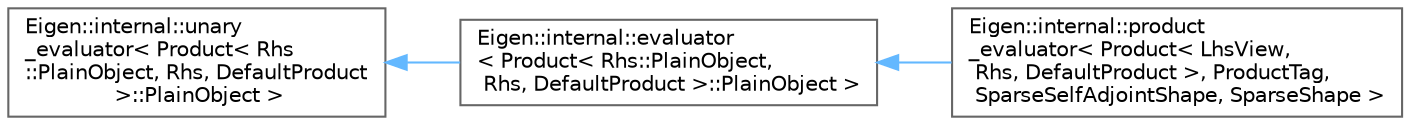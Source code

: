 digraph "Graphical Class Hierarchy"
{
 // LATEX_PDF_SIZE
  bgcolor="transparent";
  edge [fontname=Helvetica,fontsize=10,labelfontname=Helvetica,labelfontsize=10];
  node [fontname=Helvetica,fontsize=10,shape=box,height=0.2,width=0.4];
  rankdir="LR";
  Node0 [id="Node000000",label="Eigen::internal::unary\l_evaluator\< Product\< Rhs\l::PlainObject, Rhs, DefaultProduct\l \>::PlainObject \>",height=0.2,width=0.4,color="grey40", fillcolor="white", style="filled",URL="$structEigen_1_1internal_1_1unary__evaluator.html",tooltip=" "];
  Node0 -> Node1 [id="edge1261_Node000000_Node000001",dir="back",color="steelblue1",style="solid",tooltip=" "];
  Node1 [id="Node000001",label="Eigen::internal::evaluator\l\< Product\< Rhs::PlainObject,\l Rhs, DefaultProduct \>::PlainObject \>",height=0.2,width=0.4,color="grey40", fillcolor="white", style="filled",URL="$structEigen_1_1internal_1_1evaluator.html",tooltip=" "];
  Node1 -> Node2 [id="edge1262_Node000001_Node000002",dir="back",color="steelblue1",style="solid",tooltip=" "];
  Node2 [id="Node000002",label="Eigen::internal::product\l_evaluator\< Product\< LhsView,\l Rhs, DefaultProduct \>, ProductTag,\l SparseSelfAdjointShape, SparseShape \>",height=0.2,width=0.4,color="grey40", fillcolor="white", style="filled",URL="$structEigen_1_1internal_1_1product__evaluator_3_01Product_3_01LhsView_00_01Rhs_00_01DefaultProdu5d4892fc3b389daa0cf69a881f2d37e0.html",tooltip=" "];
}
